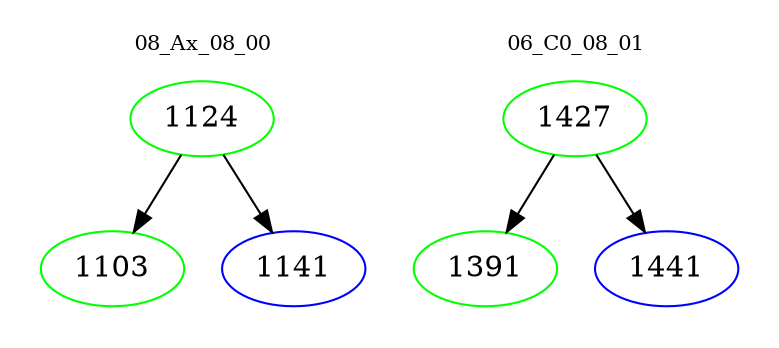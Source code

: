 digraph{
subgraph cluster_0 {
color = white
label = "08_Ax_08_00";
fontsize=10;
T0_1124 [label="1124", color="green"]
T0_1124 -> T0_1103 [color="black"]
T0_1103 [label="1103", color="green"]
T0_1124 -> T0_1141 [color="black"]
T0_1141 [label="1141", color="blue"]
}
subgraph cluster_1 {
color = white
label = "06_C0_08_01";
fontsize=10;
T1_1427 [label="1427", color="green"]
T1_1427 -> T1_1391 [color="black"]
T1_1391 [label="1391", color="green"]
T1_1427 -> T1_1441 [color="black"]
T1_1441 [label="1441", color="blue"]
}
}

